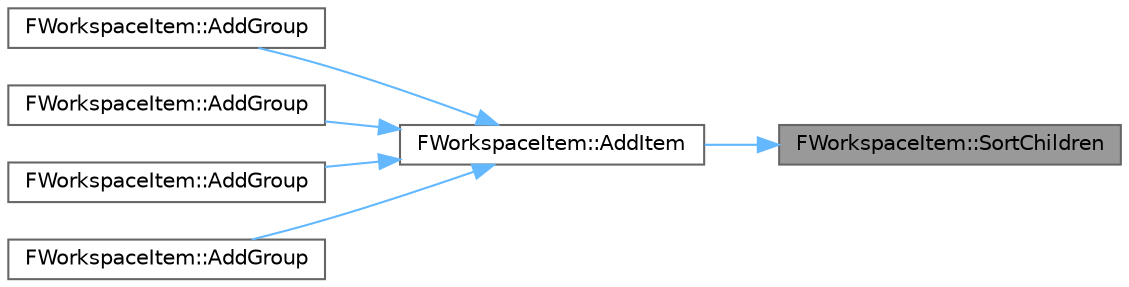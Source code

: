 digraph "FWorkspaceItem::SortChildren"
{
 // INTERACTIVE_SVG=YES
 // LATEX_PDF_SIZE
  bgcolor="transparent";
  edge [fontname=Helvetica,fontsize=10,labelfontname=Helvetica,labelfontsize=10];
  node [fontname=Helvetica,fontsize=10,shape=box,height=0.2,width=0.4];
  rankdir="RL";
  Node1 [id="Node000001",label="FWorkspaceItem::SortChildren",height=0.2,width=0.4,color="gray40", fillcolor="grey60", style="filled", fontcolor="black",tooltip=" "];
  Node1 -> Node2 [id="edge1_Node000001_Node000002",dir="back",color="steelblue1",style="solid",tooltip=" "];
  Node2 [id="Node000002",label="FWorkspaceItem::AddItem",height=0.2,width=0.4,color="grey40", fillcolor="white", style="filled",URL="$d6/daf/classFWorkspaceItem.html#ad58302b3cf77aba47296e8a1aad7dbd3",tooltip=" "];
  Node2 -> Node3 [id="edge2_Node000002_Node000003",dir="back",color="steelblue1",style="solid",tooltip=" "];
  Node3 [id="Node000003",label="FWorkspaceItem::AddGroup",height=0.2,width=0.4,color="grey40", fillcolor="white", style="filled",URL="$d6/daf/classFWorkspaceItem.html#ad6b59cf8fcc7e1c7fcadfe0c970054f8",tooltip=" "];
  Node2 -> Node4 [id="edge3_Node000002_Node000004",dir="back",color="steelblue1",style="solid",tooltip=" "];
  Node4 [id="Node000004",label="FWorkspaceItem::AddGroup",height=0.2,width=0.4,color="grey40", fillcolor="white", style="filled",URL="$d6/daf/classFWorkspaceItem.html#a24f36c35f8aa6dc7493e827fb1039ee3",tooltip=" "];
  Node2 -> Node5 [id="edge4_Node000002_Node000005",dir="back",color="steelblue1",style="solid",tooltip=" "];
  Node5 [id="Node000005",label="FWorkspaceItem::AddGroup",height=0.2,width=0.4,color="grey40", fillcolor="white", style="filled",URL="$d6/daf/classFWorkspaceItem.html#a325e4731d07be75172dee8b7df2ba4ca",tooltip=" "];
  Node2 -> Node6 [id="edge5_Node000002_Node000006",dir="back",color="steelblue1",style="solid",tooltip=" "];
  Node6 [id="Node000006",label="FWorkspaceItem::AddGroup",height=0.2,width=0.4,color="grey40", fillcolor="white", style="filled",URL="$d6/daf/classFWorkspaceItem.html#abfa0288b1bdb86515784165de9592e33",tooltip=" "];
}
